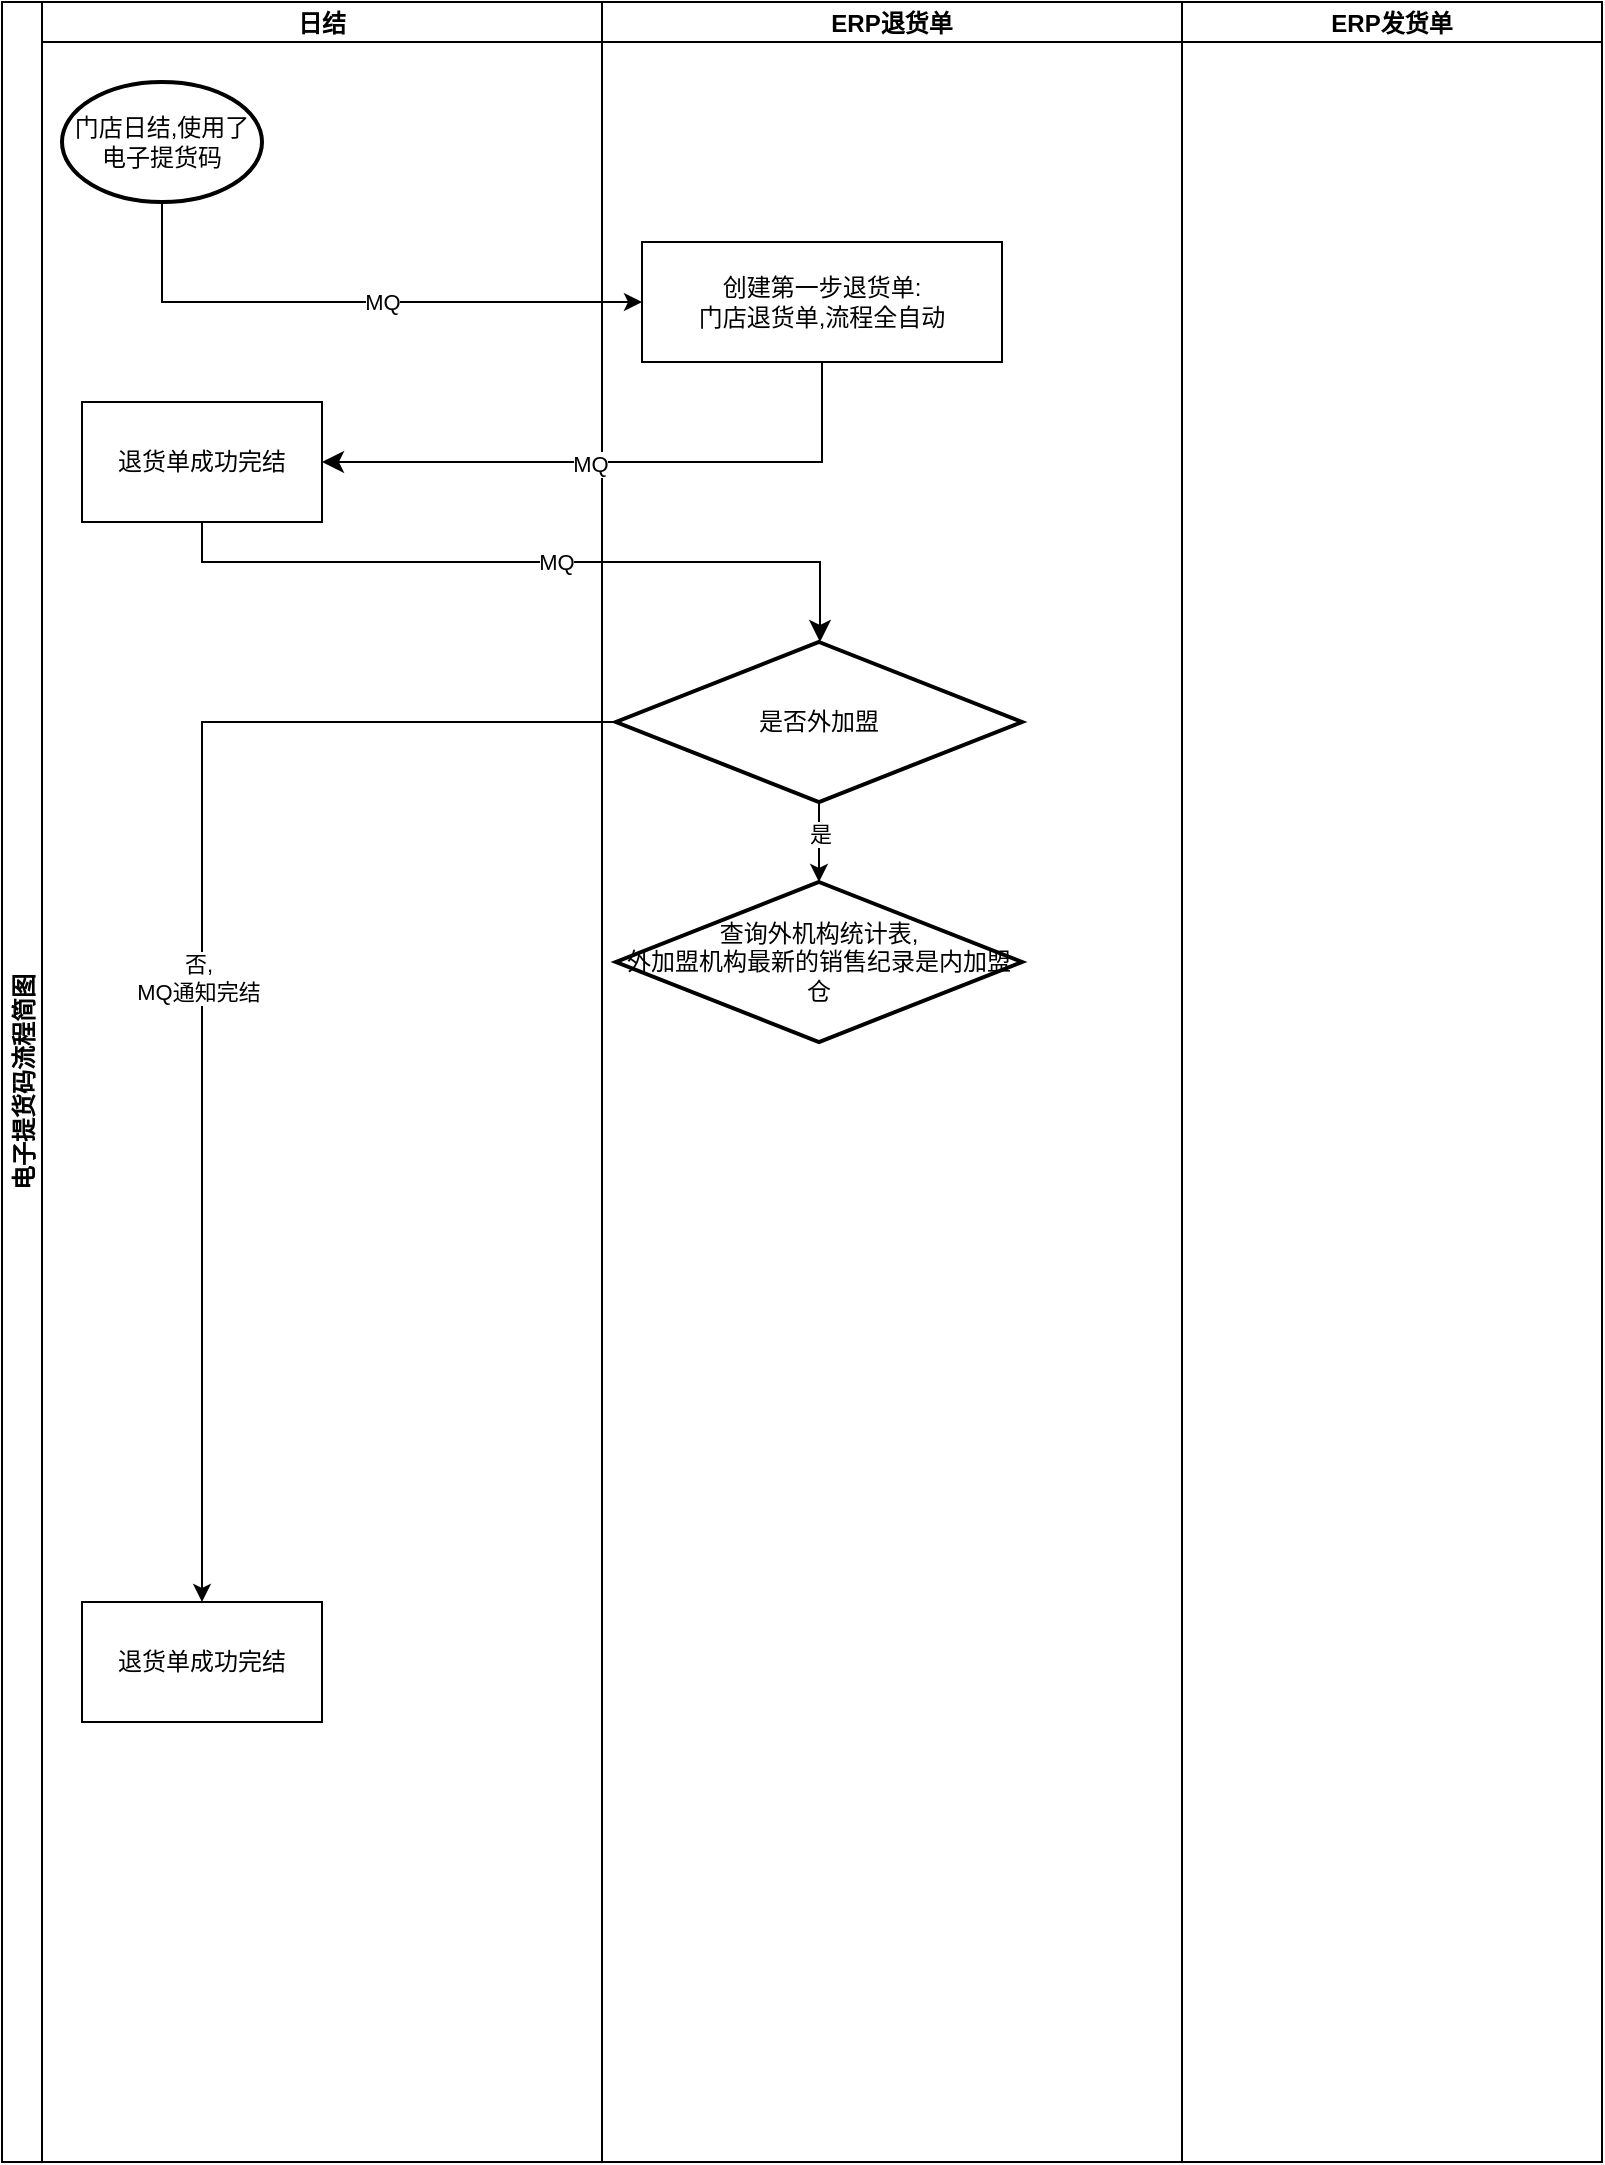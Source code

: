 <mxfile version="20.8.13" type="github">
  <diagram name="第 1 页" id="g-qNsY3XOJho--RJMxuT">
    <mxGraphModel dx="1395" dy="637" grid="1" gridSize="10" guides="1" tooltips="1" connect="1" arrows="1" fold="1" page="1" pageScale="1" pageWidth="827" pageHeight="1169" math="0" shadow="0">
      <root>
        <mxCell id="0" />
        <mxCell id="1" parent="0" />
        <mxCell id="wsb-zRbCA9PMMpIkRakw-1" value="电子提货码流程简图" style="swimlane;childLayout=stackLayout;resizeParent=1;resizeParentMax=0;startSize=20;horizontal=0;horizontalStack=1;" vertex="1" parent="1">
          <mxGeometry x="14" y="40" width="800" height="1080" as="geometry" />
        </mxCell>
        <mxCell id="wsb-zRbCA9PMMpIkRakw-2" value="日结" style="swimlane;startSize=20;" vertex="1" parent="wsb-zRbCA9PMMpIkRakw-1">
          <mxGeometry x="20" width="280" height="1080" as="geometry" />
        </mxCell>
        <mxCell id="wsb-zRbCA9PMMpIkRakw-5" value="门店日结,使用了电子提货码" style="strokeWidth=2;html=1;shape=mxgraph.flowchart.start_1;whiteSpace=wrap;" vertex="1" parent="wsb-zRbCA9PMMpIkRakw-2">
          <mxGeometry x="10" y="40" width="100" height="60" as="geometry" />
        </mxCell>
        <UserObject label="退货单成功完结" treeRoot="1" id="wsb-zRbCA9PMMpIkRakw-14">
          <mxCell style="whiteSpace=wrap;html=1;align=center;treeFolding=1;treeMoving=1;newEdgeStyle={&quot;edgeStyle&quot;:&quot;elbowEdgeStyle&quot;,&quot;startArrow&quot;:&quot;none&quot;,&quot;endArrow&quot;:&quot;none&quot;};" vertex="1" parent="wsb-zRbCA9PMMpIkRakw-2">
            <mxGeometry x="20" y="200" width="120" height="60" as="geometry" />
          </mxCell>
        </UserObject>
        <UserObject label="退货单成功完结" treeRoot="1" id="wsb-zRbCA9PMMpIkRakw-26">
          <mxCell style="whiteSpace=wrap;html=1;align=center;treeFolding=1;treeMoving=1;newEdgeStyle={&quot;edgeStyle&quot;:&quot;elbowEdgeStyle&quot;,&quot;startArrow&quot;:&quot;none&quot;,&quot;endArrow&quot;:&quot;none&quot;};" vertex="1" parent="wsb-zRbCA9PMMpIkRakw-2">
            <mxGeometry x="20" y="800" width="120" height="60" as="geometry" />
          </mxCell>
        </UserObject>
        <mxCell id="wsb-zRbCA9PMMpIkRakw-3" value="ERP退货单" style="swimlane;startSize=20;" vertex="1" parent="wsb-zRbCA9PMMpIkRakw-1">
          <mxGeometry x="300" width="290" height="1080" as="geometry" />
        </mxCell>
        <UserObject label="创建第一步退货单:&lt;br&gt;门店退货单,流程全自动" treeRoot="1" id="wsb-zRbCA9PMMpIkRakw-10">
          <mxCell style="whiteSpace=wrap;html=1;align=center;treeFolding=1;treeMoving=1;newEdgeStyle={&quot;edgeStyle&quot;:&quot;elbowEdgeStyle&quot;,&quot;startArrow&quot;:&quot;none&quot;,&quot;endArrow&quot;:&quot;none&quot;};" vertex="1" parent="wsb-zRbCA9PMMpIkRakw-3">
            <mxGeometry x="20" y="120" width="180" height="60" as="geometry" />
          </mxCell>
        </UserObject>
        <mxCell id="wsb-zRbCA9PMMpIkRakw-33" style="edgeStyle=orthogonalEdgeStyle;rounded=0;orthogonalLoop=1;jettySize=auto;html=1;exitX=0.5;exitY=1;exitDx=0;exitDy=0;exitPerimeter=0;" edge="1" parent="wsb-zRbCA9PMMpIkRakw-3" source="wsb-zRbCA9PMMpIkRakw-23" target="wsb-zRbCA9PMMpIkRakw-32">
          <mxGeometry relative="1" as="geometry" />
        </mxCell>
        <mxCell id="wsb-zRbCA9PMMpIkRakw-35" value="是" style="edgeLabel;html=1;align=center;verticalAlign=middle;resizable=0;points=[];" vertex="1" connectable="0" parent="wsb-zRbCA9PMMpIkRakw-33">
          <mxGeometry x="-0.2" relative="1" as="geometry">
            <mxPoint as="offset" />
          </mxGeometry>
        </mxCell>
        <mxCell id="wsb-zRbCA9PMMpIkRakw-23" value="是否外加盟" style="strokeWidth=2;html=1;shape=mxgraph.flowchart.decision;whiteSpace=wrap;" vertex="1" parent="wsb-zRbCA9PMMpIkRakw-3">
          <mxGeometry x="7" y="320" width="203" height="80" as="geometry" />
        </mxCell>
        <mxCell id="wsb-zRbCA9PMMpIkRakw-32" value="查询外机构统计表,&lt;br&gt;外加盟机构最新的销售纪录是内加盟仓" style="strokeWidth=2;html=1;shape=mxgraph.flowchart.decision;whiteSpace=wrap;" vertex="1" parent="wsb-zRbCA9PMMpIkRakw-3">
          <mxGeometry x="7" y="440" width="203" height="80" as="geometry" />
        </mxCell>
        <mxCell id="wsb-zRbCA9PMMpIkRakw-4" value="ERP发货单" style="swimlane;startSize=20;" vertex="1" parent="wsb-zRbCA9PMMpIkRakw-1">
          <mxGeometry x="590" width="210" height="1080" as="geometry" />
        </mxCell>
        <mxCell id="wsb-zRbCA9PMMpIkRakw-11" style="edgeStyle=orthogonalEdgeStyle;rounded=0;orthogonalLoop=1;jettySize=auto;html=1;exitX=0.5;exitY=1;exitDx=0;exitDy=0;exitPerimeter=0;entryX=0;entryY=0.5;entryDx=0;entryDy=0;" edge="1" parent="wsb-zRbCA9PMMpIkRakw-1" source="wsb-zRbCA9PMMpIkRakw-5" target="wsb-zRbCA9PMMpIkRakw-10">
          <mxGeometry relative="1" as="geometry" />
        </mxCell>
        <mxCell id="wsb-zRbCA9PMMpIkRakw-12" value="MQ" style="edgeLabel;html=1;align=center;verticalAlign=middle;resizable=0;points=[];" vertex="1" connectable="0" parent="wsb-zRbCA9PMMpIkRakw-11">
          <mxGeometry x="0.105" relative="1" as="geometry">
            <mxPoint as="offset" />
          </mxGeometry>
        </mxCell>
        <mxCell id="wsb-zRbCA9PMMpIkRakw-17" value="" style="edgeStyle=segmentEdgeStyle;endArrow=classic;html=1;curved=0;rounded=0;endSize=8;startSize=8;exitX=0.5;exitY=1;exitDx=0;exitDy=0;entryX=1;entryY=0.5;entryDx=0;entryDy=0;" edge="1" parent="wsb-zRbCA9PMMpIkRakw-1" source="wsb-zRbCA9PMMpIkRakw-10" target="wsb-zRbCA9PMMpIkRakw-14">
          <mxGeometry width="50" height="50" relative="1" as="geometry">
            <mxPoint x="350" y="230" as="sourcePoint" />
            <mxPoint x="400" y="180" as="targetPoint" />
            <Array as="points">
              <mxPoint x="410" y="230" />
            </Array>
          </mxGeometry>
        </mxCell>
        <mxCell id="wsb-zRbCA9PMMpIkRakw-18" value="MQ" style="edgeLabel;html=1;align=center;verticalAlign=middle;resizable=0;points=[];" vertex="1" connectable="0" parent="wsb-zRbCA9PMMpIkRakw-17">
          <mxGeometry x="0.106" y="1" relative="1" as="geometry">
            <mxPoint as="offset" />
          </mxGeometry>
        </mxCell>
        <mxCell id="wsb-zRbCA9PMMpIkRakw-27" style="edgeStyle=orthogonalEdgeStyle;rounded=0;orthogonalLoop=1;jettySize=auto;html=1;exitX=0;exitY=0.5;exitDx=0;exitDy=0;exitPerimeter=0;" edge="1" parent="wsb-zRbCA9PMMpIkRakw-1" source="wsb-zRbCA9PMMpIkRakw-23" target="wsb-zRbCA9PMMpIkRakw-26">
          <mxGeometry relative="1" as="geometry" />
        </mxCell>
        <mxCell id="wsb-zRbCA9PMMpIkRakw-28" value="否,&lt;br&gt;MQ通知完结" style="edgeLabel;html=1;align=center;verticalAlign=middle;resizable=0;points=[];" vertex="1" connectable="0" parent="wsb-zRbCA9PMMpIkRakw-27">
          <mxGeometry x="0.034" y="-2" relative="1" as="geometry">
            <mxPoint as="offset" />
          </mxGeometry>
        </mxCell>
        <mxCell id="wsb-zRbCA9PMMpIkRakw-39" value="" style="edgeStyle=segmentEdgeStyle;endArrow=classic;html=1;curved=0;rounded=0;endSize=8;startSize=8;exitX=0.5;exitY=1;exitDx=0;exitDy=0;entryX=0.5;entryY=0;entryDx=0;entryDy=0;entryPerimeter=0;" edge="1" parent="wsb-zRbCA9PMMpIkRakw-1" source="wsb-zRbCA9PMMpIkRakw-14" target="wsb-zRbCA9PMMpIkRakw-23">
          <mxGeometry width="50" height="50" relative="1" as="geometry">
            <mxPoint x="166" y="330" as="sourcePoint" />
            <mxPoint x="296" y="310" as="targetPoint" />
            <Array as="points">
              <mxPoint x="100" y="280" />
              <mxPoint x="409" y="280" />
              <mxPoint x="409" y="320" />
            </Array>
          </mxGeometry>
        </mxCell>
        <mxCell id="wsb-zRbCA9PMMpIkRakw-40" value="MQ" style="edgeLabel;html=1;align=center;verticalAlign=middle;resizable=0;points=[];" vertex="1" connectable="0" parent="wsb-zRbCA9PMMpIkRakw-39">
          <mxGeometry x="0.066" relative="1" as="geometry">
            <mxPoint as="offset" />
          </mxGeometry>
        </mxCell>
      </root>
    </mxGraphModel>
  </diagram>
</mxfile>
